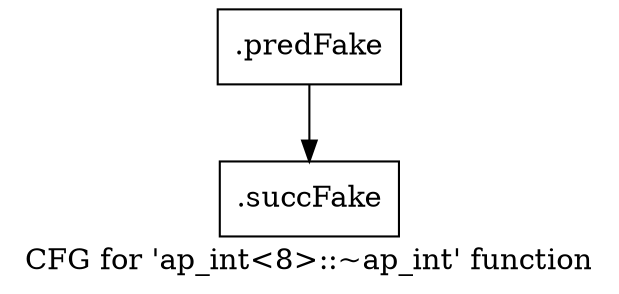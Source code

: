 digraph "CFG for 'ap_int\<8\>::~ap_int' function" {
	label="CFG for 'ap_int\<8\>::~ap_int' function";

	Node0x4755420 [shape=record,filename="",linenumber="",label="{.predFake}"];
	Node0x4755420 -> Node0x4399530[ callList="" memoryops="" filename="/media/miguel/NewVolume/Linux/Xilinx/Vitis_HLS/2020.2/include/ap_int.h" execusionnum="0"];
	Node0x4399530 [shape=record,filename="/media/miguel/NewVolume/Linux/Xilinx/Vitis_HLS/2020.2/include/ap_int.h",linenumber="63",label="{.succFake}"];
}
